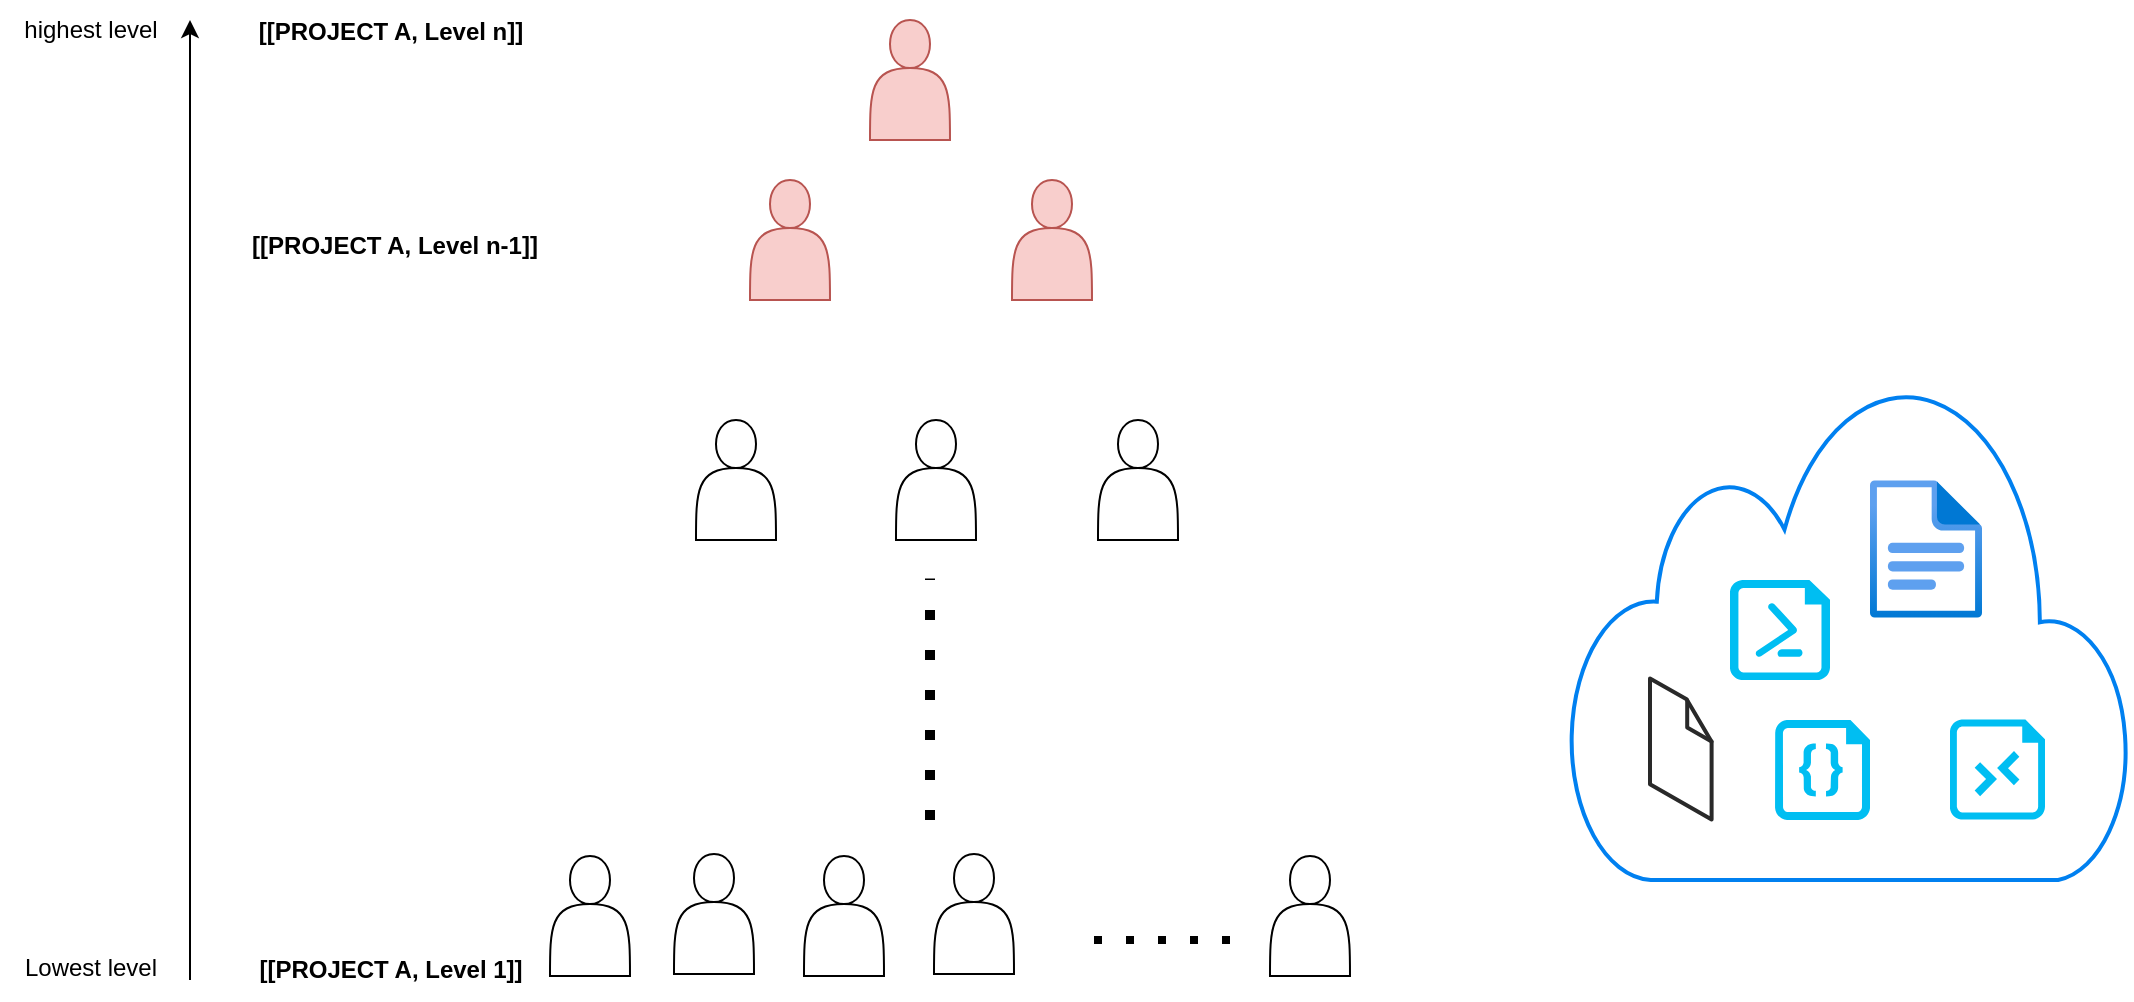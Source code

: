 <mxfile version="24.7.5">
  <diagram name="Page-1" id="vheIxhHiMoazD97xnEGs">
    <mxGraphModel dx="2261" dy="827" grid="1" gridSize="10" guides="1" tooltips="1" connect="1" arrows="1" fold="1" page="1" pageScale="1" pageWidth="827" pageHeight="1169" math="0" shadow="0">
      <root>
        <mxCell id="0" />
        <mxCell id="1" parent="0" />
        <mxCell id="h5dt25u9Qxzl1WXChBWv-2" value="" style="shape=actor;whiteSpace=wrap;html=1;fillColor=#f8cecc;strokeColor=#b85450;" vertex="1" parent="1">
          <mxGeometry x="180" y="40" width="40" height="60" as="geometry" />
        </mxCell>
        <mxCell id="h5dt25u9Qxzl1WXChBWv-3" value="" style="shape=actor;whiteSpace=wrap;html=1;" vertex="1" parent="1">
          <mxGeometry x="294" y="240" width="40" height="60" as="geometry" />
        </mxCell>
        <mxCell id="h5dt25u9Qxzl1WXChBWv-4" value="" style="shape=actor;whiteSpace=wrap;html=1;" vertex="1" parent="1">
          <mxGeometry x="93" y="240" width="40" height="60" as="geometry" />
        </mxCell>
        <mxCell id="h5dt25u9Qxzl1WXChBWv-5" value="" style="shape=actor;whiteSpace=wrap;html=1;" vertex="1" parent="1">
          <mxGeometry x="193" y="240" width="40" height="60" as="geometry" />
        </mxCell>
        <mxCell id="h5dt25u9Qxzl1WXChBWv-6" value="" style="html=1;verticalLabelPosition=bottom;align=center;labelBackgroundColor=#ffffff;verticalAlign=top;strokeWidth=2;strokeColor=#0080F0;shadow=0;dashed=0;shape=mxgraph.ios7.icons.cloud;" vertex="1" parent="1">
          <mxGeometry x="530" y="220" width="280" height="250" as="geometry" />
        </mxCell>
        <mxCell id="h5dt25u9Qxzl1WXChBWv-7" value="" style="verticalLabelPosition=bottom;html=1;verticalAlign=top;strokeWidth=1;align=center;outlineConnect=0;dashed=0;outlineConnect=0;shape=mxgraph.aws3d.file;aspect=fixed;strokeColor=#292929;" vertex="1" parent="1">
          <mxGeometry x="570" y="369.2" width="30.8" height="70.6" as="geometry" />
        </mxCell>
        <mxCell id="h5dt25u9Qxzl1WXChBWv-8" value="" style="verticalLabelPosition=bottom;html=1;verticalAlign=top;align=center;strokeColor=none;fillColor=#00BEF2;shape=mxgraph.azure.code_file;pointerEvents=1;" vertex="1" parent="1">
          <mxGeometry x="632.5" y="390" width="47.5" height="50" as="geometry" />
        </mxCell>
        <mxCell id="h5dt25u9Qxzl1WXChBWv-9" value="" style="verticalLabelPosition=bottom;html=1;verticalAlign=top;align=center;strokeColor=none;fillColor=#00BEF2;shape=mxgraph.azure.powershell_file;pointerEvents=1;" vertex="1" parent="1">
          <mxGeometry x="610" y="320" width="50" height="50" as="geometry" />
        </mxCell>
        <mxCell id="h5dt25u9Qxzl1WXChBWv-11" value="" style="image;aspect=fixed;html=1;points=[];align=center;fontSize=12;image=img/lib/azure2/general/File.svg;" vertex="1" parent="1">
          <mxGeometry x="680" y="270" width="56.0" height="69" as="geometry" />
        </mxCell>
        <mxCell id="h5dt25u9Qxzl1WXChBWv-13" value="" style="verticalLabelPosition=bottom;html=1;verticalAlign=top;align=center;strokeColor=none;fillColor=#00BEF2;shape=mxgraph.azure.rdp_remoting_file;pointerEvents=1;" vertex="1" parent="1">
          <mxGeometry x="720" y="389.8" width="47.5" height="50" as="geometry" />
        </mxCell>
        <mxCell id="h5dt25u9Qxzl1WXChBWv-14" value="" style="shape=actor;whiteSpace=wrap;html=1;" vertex="1" parent="1">
          <mxGeometry x="20" y="458" width="40" height="60" as="geometry" />
        </mxCell>
        <mxCell id="h5dt25u9Qxzl1WXChBWv-15" value="" style="shape=actor;whiteSpace=wrap;html=1;" vertex="1" parent="1">
          <mxGeometry x="147" y="458" width="40" height="60" as="geometry" />
        </mxCell>
        <mxCell id="h5dt25u9Qxzl1WXChBWv-16" value="" style="shape=actor;whiteSpace=wrap;html=1;" vertex="1" parent="1">
          <mxGeometry x="212" y="457" width="40" height="60" as="geometry" />
        </mxCell>
        <mxCell id="h5dt25u9Qxzl1WXChBWv-17" value="" style="shape=actor;whiteSpace=wrap;html=1;" vertex="1" parent="1">
          <mxGeometry x="380" y="458" width="40" height="60" as="geometry" />
        </mxCell>
        <mxCell id="h5dt25u9Qxzl1WXChBWv-18" value="" style="shape=actor;whiteSpace=wrap;html=1;fillColor=#f8cecc;strokeColor=#b85450;" vertex="1" parent="1">
          <mxGeometry x="251" y="120" width="40" height="60" as="geometry" />
        </mxCell>
        <mxCell id="h5dt25u9Qxzl1WXChBWv-19" value="" style="shape=actor;whiteSpace=wrap;html=1;fillColor=#f8cecc;strokeColor=#b85450;" vertex="1" parent="1">
          <mxGeometry x="120" y="120" width="40" height="60" as="geometry" />
        </mxCell>
        <mxCell id="h5dt25u9Qxzl1WXChBWv-21" value="" style="shape=actor;whiteSpace=wrap;html=1;" vertex="1" parent="1">
          <mxGeometry x="82" y="457" width="40" height="60" as="geometry" />
        </mxCell>
        <mxCell id="h5dt25u9Qxzl1WXChBWv-22" value="[[PROJECT A, Level 1]]" style="text;html=1;align=center;verticalAlign=middle;resizable=0;points=[];autosize=1;strokeColor=none;fillColor=none;fontStyle=1" vertex="1" parent="1">
          <mxGeometry x="-135" y="500" width="150" height="30" as="geometry" />
        </mxCell>
        <mxCell id="h5dt25u9Qxzl1WXChBWv-23" value="" style="endArrow=classic;html=1;rounded=0;" edge="1" parent="1">
          <mxGeometry width="50" height="50" relative="1" as="geometry">
            <mxPoint x="-160" y="520" as="sourcePoint" />
            <mxPoint x="-160" y="40" as="targetPoint" />
          </mxGeometry>
        </mxCell>
        <mxCell id="h5dt25u9Qxzl1WXChBWv-24" value="Lowest level" style="text;html=1;align=center;verticalAlign=middle;resizable=0;points=[];autosize=1;strokeColor=none;fillColor=none;" vertex="1" parent="1">
          <mxGeometry x="-255" y="499" width="90" height="30" as="geometry" />
        </mxCell>
        <mxCell id="h5dt25u9Qxzl1WXChBWv-25" value="highest level" style="text;html=1;align=center;verticalAlign=middle;resizable=0;points=[];autosize=1;strokeColor=none;fillColor=none;" vertex="1" parent="1">
          <mxGeometry x="-255" y="30" width="90" height="30" as="geometry" />
        </mxCell>
        <mxCell id="h5dt25u9Qxzl1WXChBWv-26" value="[[PROJECT A, Level n]]" style="text;html=1;align=center;verticalAlign=middle;resizable=0;points=[];autosize=1;strokeColor=none;fillColor=none;fontStyle=1" vertex="1" parent="1">
          <mxGeometry x="-135" y="31" width="150" height="30" as="geometry" />
        </mxCell>
        <mxCell id="h5dt25u9Qxzl1WXChBWv-27" value="[[PROJECT A, Level n-1]]" style="text;html=1;align=center;verticalAlign=middle;resizable=0;points=[];autosize=1;strokeColor=none;fillColor=none;fontStyle=1" vertex="1" parent="1">
          <mxGeometry x="-138" y="138" width="160" height="30" as="geometry" />
        </mxCell>
        <mxCell id="h5dt25u9Qxzl1WXChBWv-28" value="" style="endArrow=none;dashed=1;html=1;dashPattern=1 3;strokeWidth=5;rounded=0;" edge="1" parent="1">
          <mxGeometry width="50" height="50" relative="1" as="geometry">
            <mxPoint x="210" y="440" as="sourcePoint" />
            <mxPoint x="210" y="319.2" as="targetPoint" />
          </mxGeometry>
        </mxCell>
        <mxCell id="h5dt25u9Qxzl1WXChBWv-29" value="" style="endArrow=none;dashed=1;html=1;dashPattern=1 3;strokeWidth=4;rounded=0;" edge="1" parent="1">
          <mxGeometry width="50" height="50" relative="1" as="geometry">
            <mxPoint x="360" y="500" as="sourcePoint" />
            <mxPoint x="280" y="500" as="targetPoint" />
          </mxGeometry>
        </mxCell>
      </root>
    </mxGraphModel>
  </diagram>
</mxfile>

